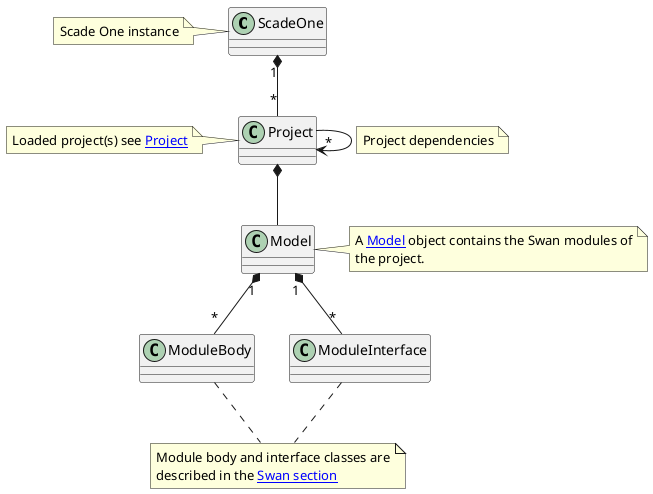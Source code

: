 @startuml 
' ScadeOne overview

ScadeOne "1" *-- "*" Project

note left of ScadeOne
Scade One instance
end note

note left of Project
Loaded project(s) see [[/api/project.html Project]]
end note
Project --> "*" Project
note right on link
Project dependencies
end note

Project *-- Model
note right of Model
A [[/api/model.html Model]] object contains the Swan modules of
the project.
end note

Model "1" *-- "*" ModuleBody
Model "1" *-- "*" ModuleInterface

note as ModuleNote
Module body and interface classes are
described in the [[/api/language Swan section]]
end note

ModuleBody .. ModuleNote
ModuleInterface .. ModuleNote

@enduml
